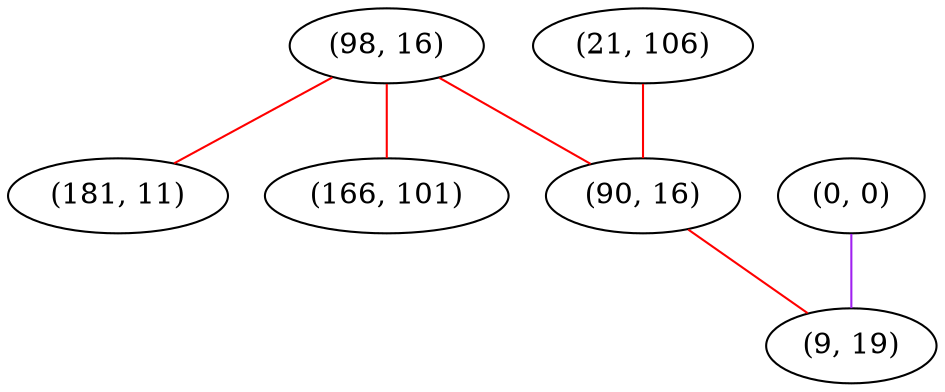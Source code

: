 graph "" {
"(98, 16)";
"(0, 0)";
"(21, 106)";
"(181, 11)";
"(90, 16)";
"(9, 19)";
"(166, 101)";
"(98, 16)" -- "(90, 16)"  [color=red, key=0, weight=1];
"(98, 16)" -- "(166, 101)"  [color=red, key=0, weight=1];
"(98, 16)" -- "(181, 11)"  [color=red, key=0, weight=1];
"(0, 0)" -- "(9, 19)"  [color=purple, key=0, weight=4];
"(21, 106)" -- "(90, 16)"  [color=red, key=0, weight=1];
"(90, 16)" -- "(9, 19)"  [color=red, key=0, weight=1];
}
